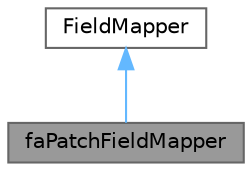 digraph "faPatchFieldMapper"
{
 // LATEX_PDF_SIZE
  bgcolor="transparent";
  edge [fontname=Helvetica,fontsize=10,labelfontname=Helvetica,labelfontsize=10];
  node [fontname=Helvetica,fontsize=10,shape=box,height=0.2,width=0.4];
  Node1 [id="Node000001",label="faPatchFieldMapper",height=0.2,width=0.4,color="gray40", fillcolor="grey60", style="filled", fontcolor="black",tooltip="A FieldMapper for finite-area patch fields."];
  Node2 -> Node1 [id="edge1_Node000001_Node000002",dir="back",color="steelblue1",style="solid",tooltip=" "];
  Node2 [id="Node000002",label="FieldMapper",height=0.2,width=0.4,color="gray40", fillcolor="white", style="filled",URL="$classFoam_1_1FieldMapper.html",tooltip="Abstract base class to hold the Field mapping addressing and weights."];
}
